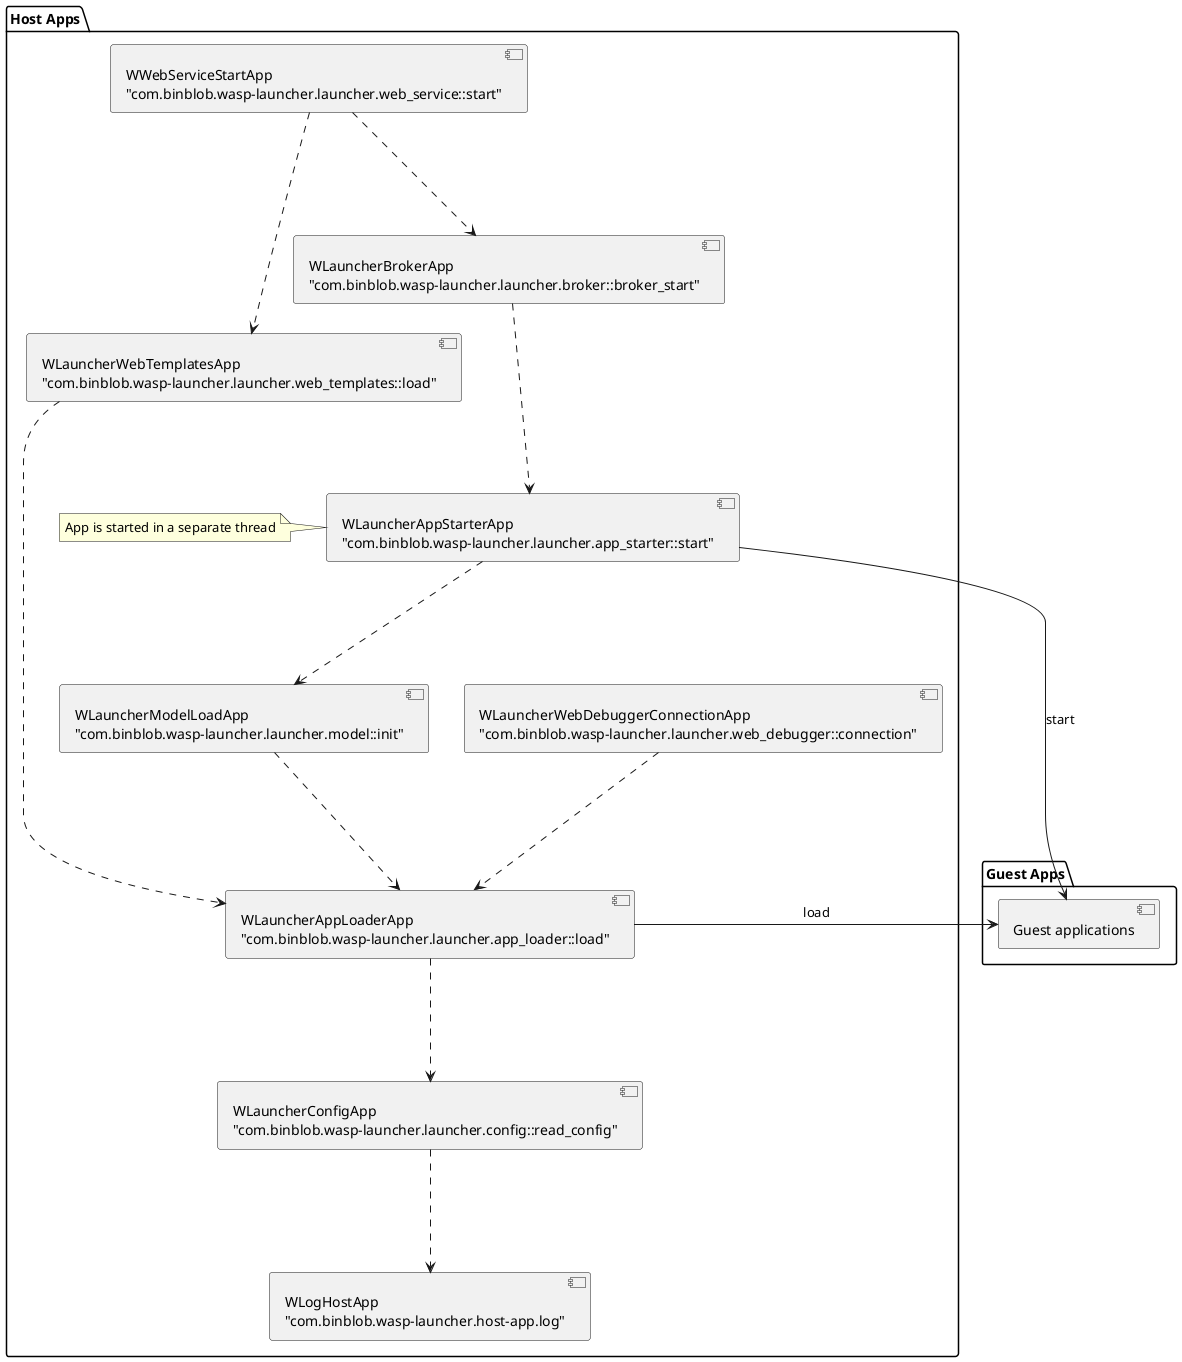 @startuml

package "Host Apps" {
component log [
WLogHostApp
"com.binblob.wasp-launcher.host-app.log"
]

component config [
WLauncherConfigApp
"com.binblob.wasp-launcher.launcher.config::read_config"
]

component loader [
WLauncherAppLoaderApp
"com.binblob.wasp-launcher.launcher.app_loader::load"
]

component model [
WLauncherModelLoadApp
"com.binblob.wasp-launcher.launcher.model::init"
]

component starter [
WLauncherAppStarterApp
"com.binblob.wasp-launcher.launcher.app_starter::start"
]

note left of starter
App is started in a separate thread
end note

component template [
WLauncherWebTemplatesApp
"com.binblob.wasp-launcher.launcher.web_templates::load"
]

component debugger [
WLauncherWebDebuggerConnectionApp
"com.binblob.wasp-launcher.launcher.web_debugger::connection"
]

component broker [
WLauncherBrokerApp
"com.binblob.wasp-launcher.launcher.broker::broker_start"
]

component web_host [
WWebServiceStartApp
"com.binblob.wasp-launcher.launcher.web_service::start"
]

config .-down-> log
loader .-down-> config
model .-down-> loader
template .-down-> loader
starter .-down-> model
broker .-down-> starter
web_host .-down-> broker
web_host .-down-> template
debugger .-down-> loader

}

package "Guest Apps" {
component guest_apps [
	Guest applications
]

loader -> guest_apps: load
starter -> guest_apps: start
}

@enduml
